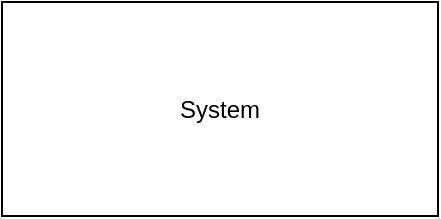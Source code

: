 <mxfile version="24.0.5" type="github">
  <diagram name="Strona-1" id="ZoOaYBad7xFaz_XUg63a">
    <mxGraphModel dx="1091" dy="373" grid="0" gridSize="10" guides="1" tooltips="1" connect="1" arrows="1" fold="1" page="0" pageScale="1" pageWidth="827" pageHeight="1169" math="0" shadow="0">
      <root>
        <mxCell id="0" />
        <mxCell id="1" parent="0" />
        <mxCell id="sJ3ob-M2Ibpyx85hrxos-2" value="System" style="rounded=0;whiteSpace=wrap;html=1;" parent="1" vertex="1">
          <mxGeometry x="-18" y="164" width="218" height="107" as="geometry" />
        </mxCell>
      </root>
    </mxGraphModel>
  </diagram>
</mxfile>
